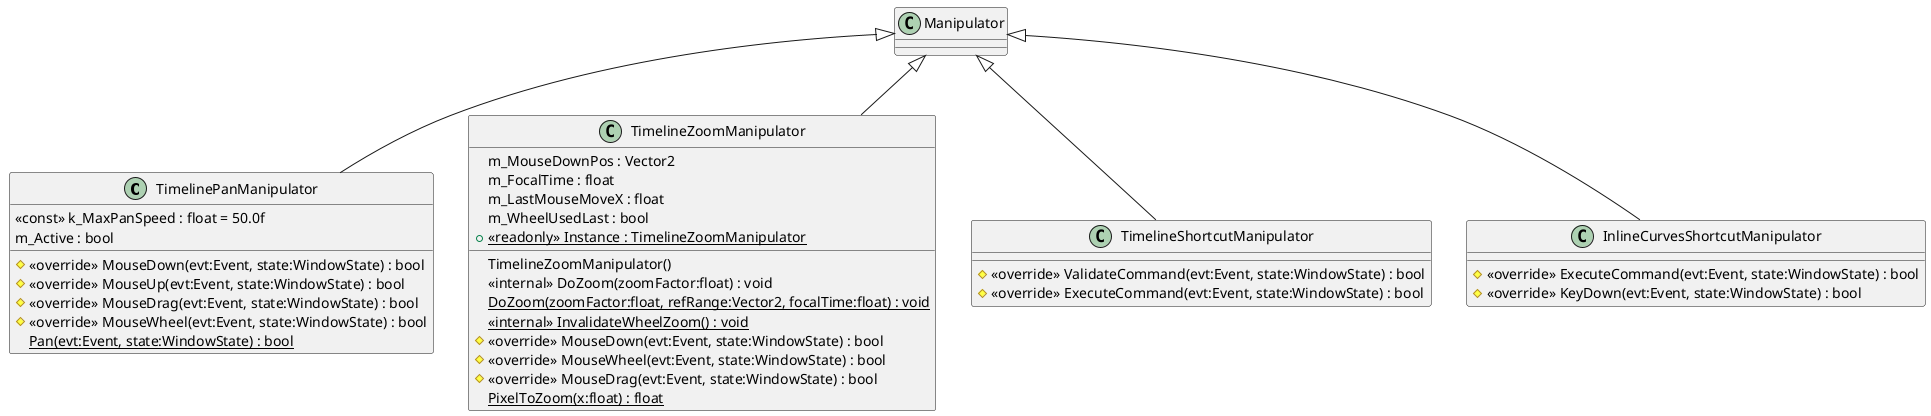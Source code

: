 @startuml
class TimelinePanManipulator {
    <<const>> k_MaxPanSpeed : float = 50.0f
    m_Active : bool
    # <<override>> MouseDown(evt:Event, state:WindowState) : bool
    # <<override>> MouseUp(evt:Event, state:WindowState) : bool
    # <<override>> MouseDrag(evt:Event, state:WindowState) : bool
    # <<override>> MouseWheel(evt:Event, state:WindowState) : bool
    {static} Pan(evt:Event, state:WindowState) : bool
}
class TimelineZoomManipulator {
    m_MouseDownPos : Vector2
    m_FocalTime : float
    m_LastMouseMoveX : float
    m_WheelUsedLast : bool
    TimelineZoomManipulator()
    + {static} <<readonly>> Instance : TimelineZoomManipulator
    <<internal>> DoZoom(zoomFactor:float) : void
    {static} DoZoom(zoomFactor:float, refRange:Vector2, focalTime:float) : void
    <<internal>> {static} InvalidateWheelZoom() : void
    # <<override>> MouseDown(evt:Event, state:WindowState) : bool
    # <<override>> MouseWheel(evt:Event, state:WindowState) : bool
    # <<override>> MouseDrag(evt:Event, state:WindowState) : bool
    {static} PixelToZoom(x:float) : float
}
class TimelineShortcutManipulator {
    # <<override>> ValidateCommand(evt:Event, state:WindowState) : bool
    # <<override>> ExecuteCommand(evt:Event, state:WindowState) : bool
}
class InlineCurvesShortcutManipulator {
    # <<override>> ExecuteCommand(evt:Event, state:WindowState) : bool
    # <<override>> KeyDown(evt:Event, state:WindowState) : bool
}
Manipulator <|-- TimelinePanManipulator
Manipulator <|-- TimelineZoomManipulator
Manipulator <|-- TimelineShortcutManipulator
Manipulator <|-- InlineCurvesShortcutManipulator
@enduml
